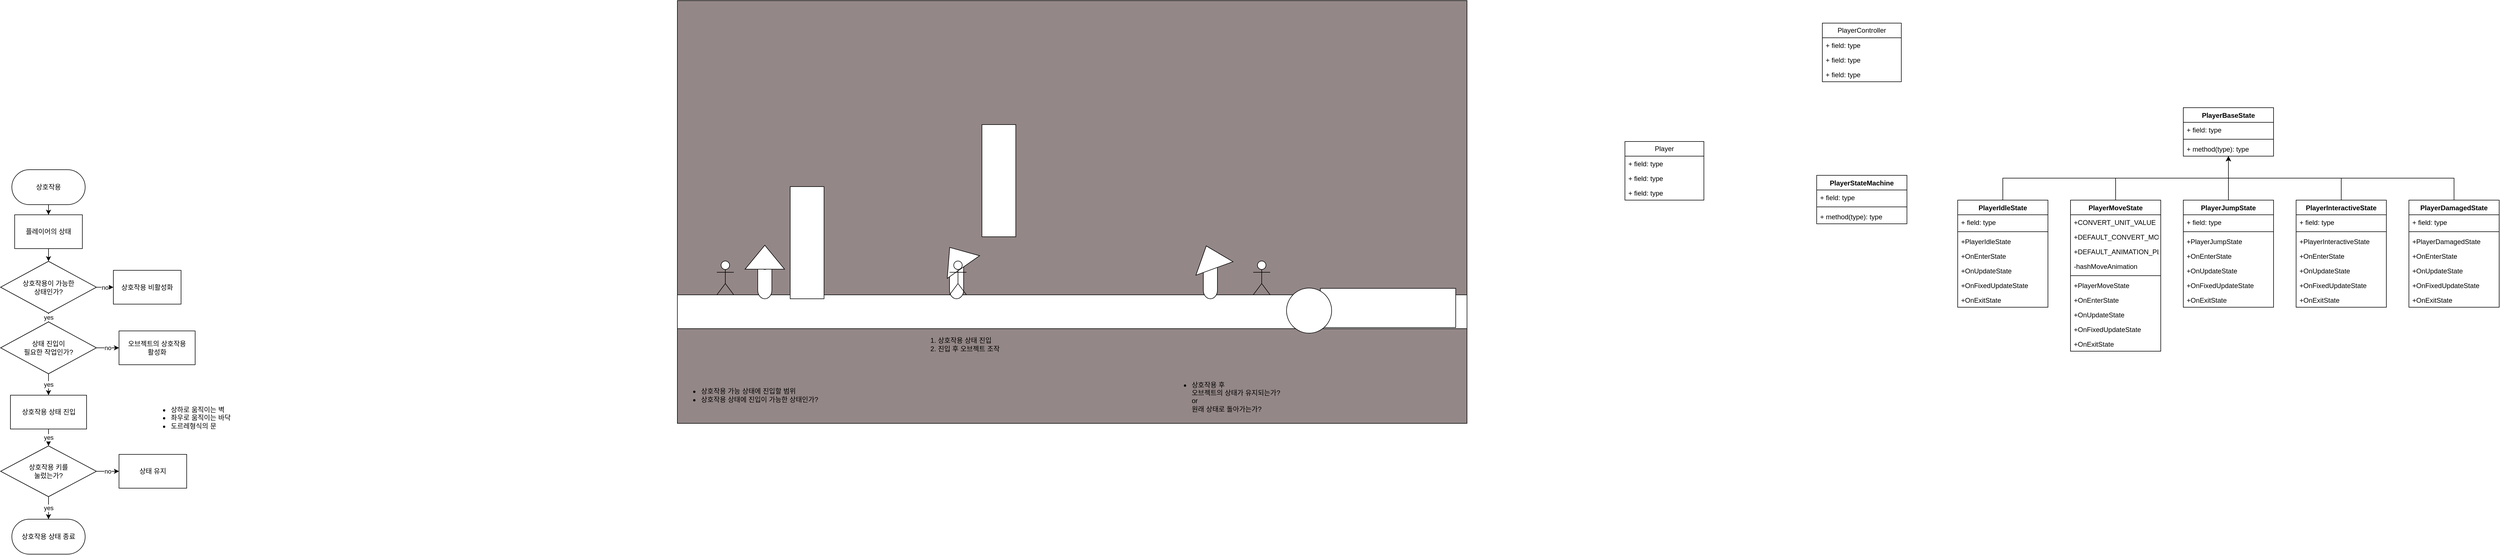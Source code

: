 <mxfile version="24.7.14">
  <diagram id="C5RBs43oDa-KdzZeNtuy" name="Page-1">
    <mxGraphModel dx="5763" dy="757" grid="1" gridSize="10" guides="1" tooltips="1" connect="1" arrows="1" fold="1" page="1" pageScale="1" pageWidth="827" pageHeight="1169" math="0" shadow="0">
      <root>
        <mxCell id="WIyWlLk6GJQsqaUBKTNV-0" />
        <mxCell id="WIyWlLk6GJQsqaUBKTNV-1" parent="WIyWlLk6GJQsqaUBKTNV-0" />
        <mxCell id="gmQWbF-xbGZ5uaHnf1Lp-3" value="" style="rounded=0;whiteSpace=wrap;html=1;fillColor=#948787;" parent="WIyWlLk6GJQsqaUBKTNV-1" vertex="1">
          <mxGeometry x="-2360" y="30" width="1400" height="750" as="geometry" />
        </mxCell>
        <mxCell id="gmQWbF-xbGZ5uaHnf1Lp-4" value="" style="rounded=0;whiteSpace=wrap;html=1;" parent="WIyWlLk6GJQsqaUBKTNV-1" vertex="1">
          <mxGeometry x="-2360" y="552" width="1400" height="60" as="geometry" />
        </mxCell>
        <mxCell id="gmQWbF-xbGZ5uaHnf1Lp-10" value="" style="group" parent="WIyWlLk6GJQsqaUBKTNV-1" vertex="1" connectable="0">
          <mxGeometry x="-2290" y="360" width="190" height="199" as="geometry" />
        </mxCell>
        <mxCell id="gmQWbF-xbGZ5uaHnf1Lp-2" value="" style="rounded=0;whiteSpace=wrap;html=1;" parent="gmQWbF-xbGZ5uaHnf1Lp-10" vertex="1">
          <mxGeometry x="130" width="60" height="199" as="geometry" />
        </mxCell>
        <mxCell id="gmQWbF-xbGZ5uaHnf1Lp-5" value="" style="shape=umlActor;verticalLabelPosition=bottom;verticalAlign=top;html=1;outlineConnect=0;" parent="gmQWbF-xbGZ5uaHnf1Lp-10" vertex="1">
          <mxGeometry y="132" width="30" height="60" as="geometry" />
        </mxCell>
        <mxCell id="gmQWbF-xbGZ5uaHnf1Lp-9" value="" style="group" parent="gmQWbF-xbGZ5uaHnf1Lp-10" vertex="1" connectable="0">
          <mxGeometry x="50" y="104" width="70" height="95" as="geometry" />
        </mxCell>
        <mxCell id="gmQWbF-xbGZ5uaHnf1Lp-8" value="" style="shape=cylinder3;whiteSpace=wrap;html=1;boundedLbl=1;backgroundOutline=1;size=15;" parent="gmQWbF-xbGZ5uaHnf1Lp-9" vertex="1">
          <mxGeometry x="22.5" y="13" width="25" height="82" as="geometry" />
        </mxCell>
        <mxCell id="gmQWbF-xbGZ5uaHnf1Lp-6" value="" style="triangle;whiteSpace=wrap;html=1;rotation=-90;" parent="gmQWbF-xbGZ5uaHnf1Lp-9" vertex="1">
          <mxGeometry x="13.75" y="-13.75" width="42.5" height="70" as="geometry" />
        </mxCell>
        <mxCell id="gmQWbF-xbGZ5uaHnf1Lp-11" value="" style="group" parent="WIyWlLk6GJQsqaUBKTNV-1" vertex="1" connectable="0">
          <mxGeometry x="-1950" y="360" width="190" height="199" as="geometry" />
        </mxCell>
        <mxCell id="gmQWbF-xbGZ5uaHnf1Lp-14" value="" style="group" parent="gmQWbF-xbGZ5uaHnf1Lp-11" vertex="1" connectable="0">
          <mxGeometry x="50" y="104" width="70" height="95" as="geometry" />
        </mxCell>
        <mxCell id="gmQWbF-xbGZ5uaHnf1Lp-15" value="" style="shape=cylinder3;whiteSpace=wrap;html=1;boundedLbl=1;backgroundOutline=1;size=15;" parent="gmQWbF-xbGZ5uaHnf1Lp-14" vertex="1">
          <mxGeometry x="22.5" y="13" width="25" height="82" as="geometry" />
        </mxCell>
        <mxCell id="gmQWbF-xbGZ5uaHnf1Lp-16" value="" style="triangle;whiteSpace=wrap;html=1;rotation=-125;" parent="gmQWbF-xbGZ5uaHnf1Lp-14" vertex="1">
          <mxGeometry x="13.75" y="-13.75" width="42.5" height="70" as="geometry" />
        </mxCell>
        <mxCell id="gmQWbF-xbGZ5uaHnf1Lp-13" value="" style="shape=umlActor;verticalLabelPosition=bottom;verticalAlign=top;html=1;outlineConnect=0;" parent="gmQWbF-xbGZ5uaHnf1Lp-14" vertex="1">
          <mxGeometry x="22.5" y="28" width="30" height="60" as="geometry" />
        </mxCell>
        <mxCell id="gmQWbF-xbGZ5uaHnf1Lp-12" value="" style="rounded=0;whiteSpace=wrap;html=1;" parent="WIyWlLk6GJQsqaUBKTNV-1" vertex="1">
          <mxGeometry x="-1820" y="250" width="60" height="199" as="geometry" />
        </mxCell>
        <mxCell id="gmQWbF-xbGZ5uaHnf1Lp-17" value="" style="group" parent="WIyWlLk6GJQsqaUBKTNV-1" vertex="1" connectable="0">
          <mxGeometry x="-1500" y="360" width="200" height="199" as="geometry" />
        </mxCell>
        <mxCell id="gmQWbF-xbGZ5uaHnf1Lp-19" value="" style="shape=umlActor;verticalLabelPosition=bottom;verticalAlign=top;html=1;outlineConnect=0;" parent="gmQWbF-xbGZ5uaHnf1Lp-17" vertex="1">
          <mxGeometry x="161" y="132" width="30" height="60" as="geometry" />
        </mxCell>
        <mxCell id="gmQWbF-xbGZ5uaHnf1Lp-20" value="" style="group" parent="gmQWbF-xbGZ5uaHnf1Lp-17" vertex="1" connectable="0">
          <mxGeometry x="50" y="104" width="70" height="95" as="geometry" />
        </mxCell>
        <mxCell id="gmQWbF-xbGZ5uaHnf1Lp-21" value="" style="shape=cylinder3;whiteSpace=wrap;html=1;boundedLbl=1;backgroundOutline=1;size=15;" parent="gmQWbF-xbGZ5uaHnf1Lp-20" vertex="1">
          <mxGeometry x="22.5" y="13" width="25" height="82" as="geometry" />
        </mxCell>
        <mxCell id="gmQWbF-xbGZ5uaHnf1Lp-22" value="" style="triangle;whiteSpace=wrap;html=1;rotation=-110;" parent="gmQWbF-xbGZ5uaHnf1Lp-20" vertex="1">
          <mxGeometry x="13.75" y="-13.75" width="42.5" height="70" as="geometry" />
        </mxCell>
        <mxCell id="gmQWbF-xbGZ5uaHnf1Lp-18" value="" style="rounded=0;whiteSpace=wrap;html=1;" parent="WIyWlLk6GJQsqaUBKTNV-1" vertex="1">
          <mxGeometry x="-1220" y="540.5" width="240" height="69.5" as="geometry" />
        </mxCell>
        <mxCell id="gmQWbF-xbGZ5uaHnf1Lp-32" value="&lt;ol&gt;&lt;li&gt;상호작용 상태 진입&lt;/li&gt;&lt;li&gt;진입 후 오브젝트 조작&lt;/li&gt;&lt;/ol&gt;" style="text;strokeColor=none;fillColor=none;html=1;whiteSpace=wrap;verticalAlign=middle;overflow=hidden;" parent="WIyWlLk6GJQsqaUBKTNV-1" vertex="1">
          <mxGeometry x="-1940" y="600" width="170" height="80" as="geometry" />
        </mxCell>
        <mxCell id="gmQWbF-xbGZ5uaHnf1Lp-33" value="&lt;ul&gt;&lt;li&gt;상호작용 가능 상태에 진입할 범위&lt;/li&gt;&lt;li&gt;상호작용 상태에 진입이 가능한 상태인가?&lt;/li&gt;&lt;/ul&gt;" style="text;strokeColor=none;fillColor=none;html=1;whiteSpace=wrap;verticalAlign=middle;overflow=hidden;" parent="WIyWlLk6GJQsqaUBKTNV-1" vertex="1">
          <mxGeometry x="-2360" y="690" width="300" height="80" as="geometry" />
        </mxCell>
        <mxCell id="gmQWbF-xbGZ5uaHnf1Lp-34" value="&lt;ul&gt;&lt;li&gt;상호작용 후&lt;br&gt;오브젝트의 상태가 유지되는가?&lt;br&gt;or&lt;br&gt;원래 상태로 돌아가는가?&lt;/li&gt;&lt;/ul&gt;" style="text;strokeColor=none;fillColor=none;html=1;whiteSpace=wrap;verticalAlign=middle;overflow=hidden;" parent="WIyWlLk6GJQsqaUBKTNV-1" vertex="1">
          <mxGeometry x="-1490" y="690" width="300" height="80" as="geometry" />
        </mxCell>
        <mxCell id="gmQWbF-xbGZ5uaHnf1Lp-62" style="edgeStyle=orthogonalEdgeStyle;rounded=0;orthogonalLoop=1;jettySize=auto;html=1;" parent="WIyWlLk6GJQsqaUBKTNV-1" source="gmQWbF-xbGZ5uaHnf1Lp-37" target="gmQWbF-xbGZ5uaHnf1Lp-39" edge="1">
          <mxGeometry relative="1" as="geometry" />
        </mxCell>
        <mxCell id="gmQWbF-xbGZ5uaHnf1Lp-37" value="상호작용" style="rounded=1;whiteSpace=wrap;html=1;arcSize=50;" parent="WIyWlLk6GJQsqaUBKTNV-1" vertex="1">
          <mxGeometry x="-3540" y="330" width="130" height="62" as="geometry" />
        </mxCell>
        <mxCell id="gmQWbF-xbGZ5uaHnf1Lp-59" value="yes" style="edgeStyle=orthogonalEdgeStyle;rounded=0;orthogonalLoop=1;jettySize=auto;html=1;entryX=0.5;entryY=0;entryDx=0;entryDy=0;" parent="WIyWlLk6GJQsqaUBKTNV-1" source="gmQWbF-xbGZ5uaHnf1Lp-38" target="gmQWbF-xbGZ5uaHnf1Lp-42" edge="1">
          <mxGeometry relative="1" as="geometry" />
        </mxCell>
        <mxCell id="gmQWbF-xbGZ5uaHnf1Lp-60" value="no" style="edgeStyle=orthogonalEdgeStyle;rounded=0;orthogonalLoop=1;jettySize=auto;html=1;" parent="WIyWlLk6GJQsqaUBKTNV-1" source="gmQWbF-xbGZ5uaHnf1Lp-38" target="gmQWbF-xbGZ5uaHnf1Lp-40" edge="1">
          <mxGeometry relative="1" as="geometry" />
        </mxCell>
        <mxCell id="gmQWbF-xbGZ5uaHnf1Lp-38" value="상호작용이 가능한&lt;br&gt;상태인가?" style="rhombus;whiteSpace=wrap;html=1;" parent="WIyWlLk6GJQsqaUBKTNV-1" vertex="1">
          <mxGeometry x="-3560" y="492.5" width="170" height="92" as="geometry" />
        </mxCell>
        <mxCell id="gmQWbF-xbGZ5uaHnf1Lp-61" style="edgeStyle=orthogonalEdgeStyle;rounded=0;orthogonalLoop=1;jettySize=auto;html=1;entryX=0.5;entryY=0;entryDx=0;entryDy=0;" parent="WIyWlLk6GJQsqaUBKTNV-1" source="gmQWbF-xbGZ5uaHnf1Lp-39" target="gmQWbF-xbGZ5uaHnf1Lp-38" edge="1">
          <mxGeometry relative="1" as="geometry" />
        </mxCell>
        <mxCell id="gmQWbF-xbGZ5uaHnf1Lp-39" value="플레이어의 상태" style="rounded=0;whiteSpace=wrap;html=1;" parent="WIyWlLk6GJQsqaUBKTNV-1" vertex="1">
          <mxGeometry x="-3535" y="410" width="120" height="60" as="geometry" />
        </mxCell>
        <mxCell id="gmQWbF-xbGZ5uaHnf1Lp-40" value="상호작용 비활성화" style="rounded=0;whiteSpace=wrap;html=1;" parent="WIyWlLk6GJQsqaUBKTNV-1" vertex="1">
          <mxGeometry x="-3360" y="508.5" width="120" height="60" as="geometry" />
        </mxCell>
        <mxCell id="gmQWbF-xbGZ5uaHnf1Lp-56" value="yes" style="edgeStyle=orthogonalEdgeStyle;rounded=0;orthogonalLoop=1;jettySize=auto;html=1;entryX=0.5;entryY=0;entryDx=0;entryDy=0;" parent="WIyWlLk6GJQsqaUBKTNV-1" source="gmQWbF-xbGZ5uaHnf1Lp-41" target="gmQWbF-xbGZ5uaHnf1Lp-45" edge="1">
          <mxGeometry relative="1" as="geometry" />
        </mxCell>
        <mxCell id="gmQWbF-xbGZ5uaHnf1Lp-41" value="상호작용 상태 진입" style="rounded=0;whiteSpace=wrap;html=1;" parent="WIyWlLk6GJQsqaUBKTNV-1" vertex="1">
          <mxGeometry x="-3542.5" y="730" width="135" height="60" as="geometry" />
        </mxCell>
        <mxCell id="gmQWbF-xbGZ5uaHnf1Lp-57" value="yes" style="edgeStyle=orthogonalEdgeStyle;rounded=0;orthogonalLoop=1;jettySize=auto;html=1;" parent="WIyWlLk6GJQsqaUBKTNV-1" source="gmQWbF-xbGZ5uaHnf1Lp-42" target="gmQWbF-xbGZ5uaHnf1Lp-41" edge="1">
          <mxGeometry relative="1" as="geometry" />
        </mxCell>
        <mxCell id="gmQWbF-xbGZ5uaHnf1Lp-58" value="no" style="edgeStyle=orthogonalEdgeStyle;rounded=0;orthogonalLoop=1;jettySize=auto;html=1;" parent="WIyWlLk6GJQsqaUBKTNV-1" source="gmQWbF-xbGZ5uaHnf1Lp-42" target="gmQWbF-xbGZ5uaHnf1Lp-43" edge="1">
          <mxGeometry relative="1" as="geometry" />
        </mxCell>
        <mxCell id="gmQWbF-xbGZ5uaHnf1Lp-42" value="상태 진입이&lt;br&gt;필요한 작업인가?" style="rhombus;whiteSpace=wrap;html=1;" parent="WIyWlLk6GJQsqaUBKTNV-1" vertex="1">
          <mxGeometry x="-3560" y="600" width="170" height="92" as="geometry" />
        </mxCell>
        <mxCell id="gmQWbF-xbGZ5uaHnf1Lp-43" value="오브젝트의 상호작용&lt;br&gt;활성화" style="rounded=0;whiteSpace=wrap;html=1;" parent="WIyWlLk6GJQsqaUBKTNV-1" vertex="1">
          <mxGeometry x="-3350" y="616" width="135" height="60" as="geometry" />
        </mxCell>
        <mxCell id="gmQWbF-xbGZ5uaHnf1Lp-54" value="yes" style="edgeStyle=orthogonalEdgeStyle;rounded=0;orthogonalLoop=1;jettySize=auto;html=1;" parent="WIyWlLk6GJQsqaUBKTNV-1" source="gmQWbF-xbGZ5uaHnf1Lp-45" target="gmQWbF-xbGZ5uaHnf1Lp-49" edge="1">
          <mxGeometry relative="1" as="geometry" />
        </mxCell>
        <mxCell id="gmQWbF-xbGZ5uaHnf1Lp-55" value="no" style="edgeStyle=orthogonalEdgeStyle;rounded=0;orthogonalLoop=1;jettySize=auto;html=1;entryX=0;entryY=0.5;entryDx=0;entryDy=0;" parent="WIyWlLk6GJQsqaUBKTNV-1" source="gmQWbF-xbGZ5uaHnf1Lp-45" target="gmQWbF-xbGZ5uaHnf1Lp-46" edge="1">
          <mxGeometry relative="1" as="geometry" />
        </mxCell>
        <mxCell id="gmQWbF-xbGZ5uaHnf1Lp-45" value="상호작용 키를&lt;br&gt;눌렀는가?" style="rhombus;whiteSpace=wrap;html=1;" parent="WIyWlLk6GJQsqaUBKTNV-1" vertex="1">
          <mxGeometry x="-3560" y="820" width="170" height="90" as="geometry" />
        </mxCell>
        <mxCell id="gmQWbF-xbGZ5uaHnf1Lp-46" value="상태 유지" style="rounded=0;whiteSpace=wrap;html=1;" parent="WIyWlLk6GJQsqaUBKTNV-1" vertex="1">
          <mxGeometry x="-3350" y="835" width="120" height="60" as="geometry" />
        </mxCell>
        <mxCell id="gmQWbF-xbGZ5uaHnf1Lp-49" value="상호작용 상태 종료" style="rounded=1;whiteSpace=wrap;html=1;arcSize=50;" parent="WIyWlLk6GJQsqaUBKTNV-1" vertex="1">
          <mxGeometry x="-3540" y="950" width="130" height="62" as="geometry" />
        </mxCell>
        <mxCell id="gmQWbF-xbGZ5uaHnf1Lp-50" value="" style="ellipse;whiteSpace=wrap;html=1;aspect=fixed;" parent="WIyWlLk6GJQsqaUBKTNV-1" vertex="1">
          <mxGeometry x="-1280" y="540" width="80" height="80" as="geometry" />
        </mxCell>
        <mxCell id="gmQWbF-xbGZ5uaHnf1Lp-51" value="&lt;ul&gt;&lt;li&gt;상하로 움직이는 벽&lt;/li&gt;&lt;li&gt;좌우로 움직이는 바닥&lt;/li&gt;&lt;li&gt;도르레형식의 문&lt;/li&gt;&lt;/ul&gt;" style="text;strokeColor=none;fillColor=none;html=1;whiteSpace=wrap;verticalAlign=middle;overflow=hidden;" parent="WIyWlLk6GJQsqaUBKTNV-1" vertex="1">
          <mxGeometry x="-3300" y="730" width="300" height="80" as="geometry" />
        </mxCell>
        <mxCell id="FF1QrlmVF40zC5lhkL89-0" value="Player" style="swimlane;fontStyle=0;childLayout=stackLayout;horizontal=1;startSize=26;fillColor=none;horizontalStack=0;resizeParent=1;resizeParentMax=0;resizeLast=0;collapsible=1;marginBottom=0;whiteSpace=wrap;html=1;" vertex="1" parent="WIyWlLk6GJQsqaUBKTNV-1">
          <mxGeometry x="-680" y="280" width="140" height="104" as="geometry" />
        </mxCell>
        <mxCell id="FF1QrlmVF40zC5lhkL89-1" value="+ field: type" style="text;strokeColor=none;fillColor=none;align=left;verticalAlign=top;spacingLeft=4;spacingRight=4;overflow=hidden;rotatable=0;points=[[0,0.5],[1,0.5]];portConstraint=eastwest;whiteSpace=wrap;html=1;" vertex="1" parent="FF1QrlmVF40zC5lhkL89-0">
          <mxGeometry y="26" width="140" height="26" as="geometry" />
        </mxCell>
        <mxCell id="FF1QrlmVF40zC5lhkL89-2" value="+ field: type" style="text;strokeColor=none;fillColor=none;align=left;verticalAlign=top;spacingLeft=4;spacingRight=4;overflow=hidden;rotatable=0;points=[[0,0.5],[1,0.5]];portConstraint=eastwest;whiteSpace=wrap;html=1;" vertex="1" parent="FF1QrlmVF40zC5lhkL89-0">
          <mxGeometry y="52" width="140" height="26" as="geometry" />
        </mxCell>
        <mxCell id="FF1QrlmVF40zC5lhkL89-3" value="+ field: type" style="text;strokeColor=none;fillColor=none;align=left;verticalAlign=top;spacingLeft=4;spacingRight=4;overflow=hidden;rotatable=0;points=[[0,0.5],[1,0.5]];portConstraint=eastwest;whiteSpace=wrap;html=1;" vertex="1" parent="FF1QrlmVF40zC5lhkL89-0">
          <mxGeometry y="78" width="140" height="26" as="geometry" />
        </mxCell>
        <mxCell id="FF1QrlmVF40zC5lhkL89-4" value="PlayerController" style="swimlane;fontStyle=0;childLayout=stackLayout;horizontal=1;startSize=26;fillColor=none;horizontalStack=0;resizeParent=1;resizeParentMax=0;resizeLast=0;collapsible=1;marginBottom=0;whiteSpace=wrap;html=1;" vertex="1" parent="WIyWlLk6GJQsqaUBKTNV-1">
          <mxGeometry x="-330" y="70" width="140" height="104" as="geometry" />
        </mxCell>
        <mxCell id="FF1QrlmVF40zC5lhkL89-5" value="+ field: type" style="text;strokeColor=none;fillColor=none;align=left;verticalAlign=top;spacingLeft=4;spacingRight=4;overflow=hidden;rotatable=0;points=[[0,0.5],[1,0.5]];portConstraint=eastwest;whiteSpace=wrap;html=1;" vertex="1" parent="FF1QrlmVF40zC5lhkL89-4">
          <mxGeometry y="26" width="140" height="26" as="geometry" />
        </mxCell>
        <mxCell id="FF1QrlmVF40zC5lhkL89-6" value="+ field: type" style="text;strokeColor=none;fillColor=none;align=left;verticalAlign=top;spacingLeft=4;spacingRight=4;overflow=hidden;rotatable=0;points=[[0,0.5],[1,0.5]];portConstraint=eastwest;whiteSpace=wrap;html=1;" vertex="1" parent="FF1QrlmVF40zC5lhkL89-4">
          <mxGeometry y="52" width="140" height="26" as="geometry" />
        </mxCell>
        <mxCell id="FF1QrlmVF40zC5lhkL89-7" value="+ field: type" style="text;strokeColor=none;fillColor=none;align=left;verticalAlign=top;spacingLeft=4;spacingRight=4;overflow=hidden;rotatable=0;points=[[0,0.5],[1,0.5]];portConstraint=eastwest;whiteSpace=wrap;html=1;" vertex="1" parent="FF1QrlmVF40zC5lhkL89-4">
          <mxGeometry y="78" width="140" height="26" as="geometry" />
        </mxCell>
        <mxCell id="FF1QrlmVF40zC5lhkL89-12" value="PlayerStateMachine" style="swimlane;fontStyle=1;align=center;verticalAlign=top;childLayout=stackLayout;horizontal=1;startSize=26;horizontalStack=0;resizeParent=1;resizeParentMax=0;resizeLast=0;collapsible=1;marginBottom=0;whiteSpace=wrap;html=1;" vertex="1" parent="WIyWlLk6GJQsqaUBKTNV-1">
          <mxGeometry x="-340" y="340" width="160" height="86" as="geometry" />
        </mxCell>
        <mxCell id="FF1QrlmVF40zC5lhkL89-13" value="+ field: type" style="text;strokeColor=none;fillColor=none;align=left;verticalAlign=top;spacingLeft=4;spacingRight=4;overflow=hidden;rotatable=0;points=[[0,0.5],[1,0.5]];portConstraint=eastwest;whiteSpace=wrap;html=1;" vertex="1" parent="FF1QrlmVF40zC5lhkL89-12">
          <mxGeometry y="26" width="160" height="26" as="geometry" />
        </mxCell>
        <mxCell id="FF1QrlmVF40zC5lhkL89-14" value="" style="line;strokeWidth=1;fillColor=none;align=left;verticalAlign=middle;spacingTop=-1;spacingLeft=3;spacingRight=3;rotatable=0;labelPosition=right;points=[];portConstraint=eastwest;strokeColor=inherit;" vertex="1" parent="FF1QrlmVF40zC5lhkL89-12">
          <mxGeometry y="52" width="160" height="8" as="geometry" />
        </mxCell>
        <mxCell id="FF1QrlmVF40zC5lhkL89-15" value="+ method(type): type" style="text;strokeColor=none;fillColor=none;align=left;verticalAlign=top;spacingLeft=4;spacingRight=4;overflow=hidden;rotatable=0;points=[[0,0.5],[1,0.5]];portConstraint=eastwest;whiteSpace=wrap;html=1;" vertex="1" parent="FF1QrlmVF40zC5lhkL89-12">
          <mxGeometry y="60" width="160" height="26" as="geometry" />
        </mxCell>
        <mxCell id="FF1QrlmVF40zC5lhkL89-16" value="PlayerBaseState" style="swimlane;fontStyle=1;align=center;verticalAlign=top;childLayout=stackLayout;horizontal=1;startSize=26;horizontalStack=0;resizeParent=1;resizeParentMax=0;resizeLast=0;collapsible=1;marginBottom=0;whiteSpace=wrap;html=1;" vertex="1" parent="WIyWlLk6GJQsqaUBKTNV-1">
          <mxGeometry x="310" y="220" width="160" height="86" as="geometry" />
        </mxCell>
        <mxCell id="FF1QrlmVF40zC5lhkL89-17" value="+ field: type" style="text;strokeColor=none;fillColor=none;align=left;verticalAlign=top;spacingLeft=4;spacingRight=4;overflow=hidden;rotatable=0;points=[[0,0.5],[1,0.5]];portConstraint=eastwest;whiteSpace=wrap;html=1;" vertex="1" parent="FF1QrlmVF40zC5lhkL89-16">
          <mxGeometry y="26" width="160" height="26" as="geometry" />
        </mxCell>
        <mxCell id="FF1QrlmVF40zC5lhkL89-18" value="" style="line;strokeWidth=1;fillColor=none;align=left;verticalAlign=middle;spacingTop=-1;spacingLeft=3;spacingRight=3;rotatable=0;labelPosition=right;points=[];portConstraint=eastwest;strokeColor=inherit;" vertex="1" parent="FF1QrlmVF40zC5lhkL89-16">
          <mxGeometry y="52" width="160" height="8" as="geometry" />
        </mxCell>
        <mxCell id="FF1QrlmVF40zC5lhkL89-19" value="+ method(type): type" style="text;strokeColor=none;fillColor=none;align=left;verticalAlign=top;spacingLeft=4;spacingRight=4;overflow=hidden;rotatable=0;points=[[0,0.5],[1,0.5]];portConstraint=eastwest;whiteSpace=wrap;html=1;" vertex="1" parent="FF1QrlmVF40zC5lhkL89-16">
          <mxGeometry y="60" width="160" height="26" as="geometry" />
        </mxCell>
        <mxCell id="FF1QrlmVF40zC5lhkL89-40" value="" style="group" vertex="1" connectable="0" parent="WIyWlLk6GJQsqaUBKTNV-1">
          <mxGeometry x="-90" y="384" width="960" height="176" as="geometry" />
        </mxCell>
        <mxCell id="FF1QrlmVF40zC5lhkL89-20" value="PlayerIdleState" style="swimlane;fontStyle=1;align=center;verticalAlign=top;childLayout=stackLayout;horizontal=1;startSize=26;horizontalStack=0;resizeParent=1;resizeParentMax=0;resizeLast=0;collapsible=1;marginBottom=0;whiteSpace=wrap;html=1;" vertex="1" parent="FF1QrlmVF40zC5lhkL89-40">
          <mxGeometry width="160" height="190" as="geometry" />
        </mxCell>
        <mxCell id="FF1QrlmVF40zC5lhkL89-21" value="+ field: type" style="text;strokeColor=none;fillColor=none;align=left;verticalAlign=top;spacingLeft=4;spacingRight=4;overflow=hidden;rotatable=0;points=[[0,0.5],[1,0.5]];portConstraint=eastwest;whiteSpace=wrap;html=1;" vertex="1" parent="FF1QrlmVF40zC5lhkL89-20">
          <mxGeometry y="26" width="160" height="26" as="geometry" />
        </mxCell>
        <mxCell id="FF1QrlmVF40zC5lhkL89-22" value="" style="line;strokeWidth=1;fillColor=none;align=left;verticalAlign=middle;spacingTop=-1;spacingLeft=3;spacingRight=3;rotatable=0;labelPosition=right;points=[];portConstraint=eastwest;strokeColor=inherit;" vertex="1" parent="FF1QrlmVF40zC5lhkL89-20">
          <mxGeometry y="52" width="160" height="8" as="geometry" />
        </mxCell>
        <mxCell id="FF1QrlmVF40zC5lhkL89-58" value="+PlayerIdleState" style="text;strokeColor=none;fillColor=none;align=left;verticalAlign=top;spacingLeft=4;spacingRight=4;overflow=hidden;rotatable=0;points=[[0,0.5],[1,0.5]];portConstraint=eastwest;whiteSpace=wrap;html=1;" vertex="1" parent="FF1QrlmVF40zC5lhkL89-20">
          <mxGeometry y="60" width="160" height="26" as="geometry" />
        </mxCell>
        <mxCell id="FF1QrlmVF40zC5lhkL89-59" value="+OnEnterState" style="text;strokeColor=none;fillColor=none;align=left;verticalAlign=top;spacingLeft=4;spacingRight=4;overflow=hidden;rotatable=0;points=[[0,0.5],[1,0.5]];portConstraint=eastwest;whiteSpace=wrap;html=1;" vertex="1" parent="FF1QrlmVF40zC5lhkL89-20">
          <mxGeometry y="86" width="160" height="26" as="geometry" />
        </mxCell>
        <mxCell id="FF1QrlmVF40zC5lhkL89-60" value="+OnUpdateState" style="text;strokeColor=none;fillColor=none;align=left;verticalAlign=top;spacingLeft=4;spacingRight=4;overflow=hidden;rotatable=0;points=[[0,0.5],[1,0.5]];portConstraint=eastwest;whiteSpace=wrap;html=1;" vertex="1" parent="FF1QrlmVF40zC5lhkL89-20">
          <mxGeometry y="112" width="160" height="26" as="geometry" />
        </mxCell>
        <mxCell id="FF1QrlmVF40zC5lhkL89-61" value="+OnFixedUpdateState" style="text;strokeColor=none;fillColor=none;align=left;verticalAlign=top;spacingLeft=4;spacingRight=4;overflow=hidden;rotatable=0;points=[[0,0.5],[1,0.5]];portConstraint=eastwest;whiteSpace=wrap;html=1;" vertex="1" parent="FF1QrlmVF40zC5lhkL89-20">
          <mxGeometry y="138" width="160" height="26" as="geometry" />
        </mxCell>
        <mxCell id="FF1QrlmVF40zC5lhkL89-62" value="+OnExitState" style="text;strokeColor=none;fillColor=none;align=left;verticalAlign=top;spacingLeft=4;spacingRight=4;overflow=hidden;rotatable=0;points=[[0,0.5],[1,0.5]];portConstraint=eastwest;whiteSpace=wrap;html=1;" vertex="1" parent="FF1QrlmVF40zC5lhkL89-20">
          <mxGeometry y="164" width="160" height="26" as="geometry" />
        </mxCell>
        <mxCell id="FF1QrlmVF40zC5lhkL89-24" value="PlayerMoveState" style="swimlane;fontStyle=1;align=center;verticalAlign=top;childLayout=stackLayout;horizontal=1;startSize=26;horizontalStack=0;resizeParent=1;resizeParentMax=0;resizeLast=0;collapsible=1;marginBottom=0;whiteSpace=wrap;html=1;" vertex="1" parent="FF1QrlmVF40zC5lhkL89-40">
          <mxGeometry x="200" width="160" height="268" as="geometry" />
        </mxCell>
        <mxCell id="FF1QrlmVF40zC5lhkL89-25" value="+CONVERT_UNIT_VALUE" style="text;strokeColor=none;fillColor=none;align=left;verticalAlign=top;spacingLeft=4;spacingRight=4;overflow=hidden;rotatable=0;points=[[0,0.5],[1,0.5]];portConstraint=eastwest;whiteSpace=wrap;html=1;" vertex="1" parent="FF1QrlmVF40zC5lhkL89-24">
          <mxGeometry y="26" width="160" height="26" as="geometry" />
        </mxCell>
        <mxCell id="FF1QrlmVF40zC5lhkL89-46" value="+DEFAULT_CONVERT_MOVESPEED" style="text;strokeColor=none;fillColor=none;align=left;verticalAlign=top;spacingLeft=4;spacingRight=4;overflow=hidden;rotatable=0;points=[[0,0.5],[1,0.5]];portConstraint=eastwest;whiteSpace=wrap;html=1;" vertex="1" parent="FF1QrlmVF40zC5lhkL89-24">
          <mxGeometry y="52" width="160" height="26" as="geometry" />
        </mxCell>
        <mxCell id="FF1QrlmVF40zC5lhkL89-47" value="+DEFAULT_ANIMATION_PLAYSPEED" style="text;strokeColor=none;fillColor=none;align=left;verticalAlign=top;spacingLeft=4;spacingRight=4;overflow=hidden;rotatable=0;points=[[0,0.5],[1,0.5]];portConstraint=eastwest;whiteSpace=wrap;html=1;" vertex="1" parent="FF1QrlmVF40zC5lhkL89-24">
          <mxGeometry y="78" width="160" height="26" as="geometry" />
        </mxCell>
        <mxCell id="FF1QrlmVF40zC5lhkL89-48" value="-hashMoveAnimation" style="text;strokeColor=none;fillColor=none;align=left;verticalAlign=top;spacingLeft=4;spacingRight=4;overflow=hidden;rotatable=0;points=[[0,0.5],[1,0.5]];portConstraint=eastwest;whiteSpace=wrap;html=1;" vertex="1" parent="FF1QrlmVF40zC5lhkL89-24">
          <mxGeometry y="104" width="160" height="26" as="geometry" />
        </mxCell>
        <mxCell id="FF1QrlmVF40zC5lhkL89-26" value="" style="line;strokeWidth=1;fillColor=none;align=left;verticalAlign=middle;spacingTop=-1;spacingLeft=3;spacingRight=3;rotatable=0;labelPosition=right;points=[];portConstraint=eastwest;strokeColor=inherit;" vertex="1" parent="FF1QrlmVF40zC5lhkL89-24">
          <mxGeometry y="130" width="160" height="8" as="geometry" />
        </mxCell>
        <mxCell id="FF1QrlmVF40zC5lhkL89-27" value="+PlayerMoveState" style="text;strokeColor=none;fillColor=none;align=left;verticalAlign=top;spacingLeft=4;spacingRight=4;overflow=hidden;rotatable=0;points=[[0,0.5],[1,0.5]];portConstraint=eastwest;whiteSpace=wrap;html=1;" vertex="1" parent="FF1QrlmVF40zC5lhkL89-24">
          <mxGeometry y="138" width="160" height="26" as="geometry" />
        </mxCell>
        <mxCell id="FF1QrlmVF40zC5lhkL89-49" value="+OnEnterState" style="text;strokeColor=none;fillColor=none;align=left;verticalAlign=top;spacingLeft=4;spacingRight=4;overflow=hidden;rotatable=0;points=[[0,0.5],[1,0.5]];portConstraint=eastwest;whiteSpace=wrap;html=1;" vertex="1" parent="FF1QrlmVF40zC5lhkL89-24">
          <mxGeometry y="164" width="160" height="26" as="geometry" />
        </mxCell>
        <mxCell id="FF1QrlmVF40zC5lhkL89-50" value="+OnUpdateState" style="text;strokeColor=none;fillColor=none;align=left;verticalAlign=top;spacingLeft=4;spacingRight=4;overflow=hidden;rotatable=0;points=[[0,0.5],[1,0.5]];portConstraint=eastwest;whiteSpace=wrap;html=1;" vertex="1" parent="FF1QrlmVF40zC5lhkL89-24">
          <mxGeometry y="190" width="160" height="26" as="geometry" />
        </mxCell>
        <mxCell id="FF1QrlmVF40zC5lhkL89-52" value="+OnFixedUpdateState" style="text;strokeColor=none;fillColor=none;align=left;verticalAlign=top;spacingLeft=4;spacingRight=4;overflow=hidden;rotatable=0;points=[[0,0.5],[1,0.5]];portConstraint=eastwest;whiteSpace=wrap;html=1;" vertex="1" parent="FF1QrlmVF40zC5lhkL89-24">
          <mxGeometry y="216" width="160" height="26" as="geometry" />
        </mxCell>
        <mxCell id="FF1QrlmVF40zC5lhkL89-51" value="+OnExitState" style="text;strokeColor=none;fillColor=none;align=left;verticalAlign=top;spacingLeft=4;spacingRight=4;overflow=hidden;rotatable=0;points=[[0,0.5],[1,0.5]];portConstraint=eastwest;whiteSpace=wrap;html=1;" vertex="1" parent="FF1QrlmVF40zC5lhkL89-24">
          <mxGeometry y="242" width="160" height="26" as="geometry" />
        </mxCell>
        <mxCell id="FF1QrlmVF40zC5lhkL89-28" value="PlayerInteractiveState" style="swimlane;fontStyle=1;align=center;verticalAlign=top;childLayout=stackLayout;horizontal=1;startSize=26;horizontalStack=0;resizeParent=1;resizeParentMax=0;resizeLast=0;collapsible=1;marginBottom=0;whiteSpace=wrap;html=1;" vertex="1" parent="FF1QrlmVF40zC5lhkL89-40">
          <mxGeometry x="600" width="160" height="190" as="geometry" />
        </mxCell>
        <mxCell id="FF1QrlmVF40zC5lhkL89-29" value="+ field: type" style="text;strokeColor=none;fillColor=none;align=left;verticalAlign=top;spacingLeft=4;spacingRight=4;overflow=hidden;rotatable=0;points=[[0,0.5],[1,0.5]];portConstraint=eastwest;whiteSpace=wrap;html=1;" vertex="1" parent="FF1QrlmVF40zC5lhkL89-28">
          <mxGeometry y="26" width="160" height="26" as="geometry" />
        </mxCell>
        <mxCell id="FF1QrlmVF40zC5lhkL89-30" value="" style="line;strokeWidth=1;fillColor=none;align=left;verticalAlign=middle;spacingTop=-1;spacingLeft=3;spacingRight=3;rotatable=0;labelPosition=right;points=[];portConstraint=eastwest;strokeColor=inherit;" vertex="1" parent="FF1QrlmVF40zC5lhkL89-28">
          <mxGeometry y="52" width="160" height="8" as="geometry" />
        </mxCell>
        <mxCell id="FF1QrlmVF40zC5lhkL89-68" value="+PlayerInteractiveState" style="text;strokeColor=none;fillColor=none;align=left;verticalAlign=top;spacingLeft=4;spacingRight=4;overflow=hidden;rotatable=0;points=[[0,0.5],[1,0.5]];portConstraint=eastwest;whiteSpace=wrap;html=1;" vertex="1" parent="FF1QrlmVF40zC5lhkL89-28">
          <mxGeometry y="60" width="160" height="26" as="geometry" />
        </mxCell>
        <mxCell id="FF1QrlmVF40zC5lhkL89-69" value="+OnEnterState" style="text;strokeColor=none;fillColor=none;align=left;verticalAlign=top;spacingLeft=4;spacingRight=4;overflow=hidden;rotatable=0;points=[[0,0.5],[1,0.5]];portConstraint=eastwest;whiteSpace=wrap;html=1;" vertex="1" parent="FF1QrlmVF40zC5lhkL89-28">
          <mxGeometry y="86" width="160" height="26" as="geometry" />
        </mxCell>
        <mxCell id="FF1QrlmVF40zC5lhkL89-70" value="+OnUpdateState" style="text;strokeColor=none;fillColor=none;align=left;verticalAlign=top;spacingLeft=4;spacingRight=4;overflow=hidden;rotatable=0;points=[[0,0.5],[1,0.5]];portConstraint=eastwest;whiteSpace=wrap;html=1;" vertex="1" parent="FF1QrlmVF40zC5lhkL89-28">
          <mxGeometry y="112" width="160" height="26" as="geometry" />
        </mxCell>
        <mxCell id="FF1QrlmVF40zC5lhkL89-71" value="+OnFixedUpdateState" style="text;strokeColor=none;fillColor=none;align=left;verticalAlign=top;spacingLeft=4;spacingRight=4;overflow=hidden;rotatable=0;points=[[0,0.5],[1,0.5]];portConstraint=eastwest;whiteSpace=wrap;html=1;" vertex="1" parent="FF1QrlmVF40zC5lhkL89-28">
          <mxGeometry y="138" width="160" height="26" as="geometry" />
        </mxCell>
        <mxCell id="FF1QrlmVF40zC5lhkL89-72" value="+OnExitState" style="text;strokeColor=none;fillColor=none;align=left;verticalAlign=top;spacingLeft=4;spacingRight=4;overflow=hidden;rotatable=0;points=[[0,0.5],[1,0.5]];portConstraint=eastwest;whiteSpace=wrap;html=1;" vertex="1" parent="FF1QrlmVF40zC5lhkL89-28">
          <mxGeometry y="164" width="160" height="26" as="geometry" />
        </mxCell>
        <mxCell id="FF1QrlmVF40zC5lhkL89-32" value="PlayerJumpState" style="swimlane;fontStyle=1;align=center;verticalAlign=top;childLayout=stackLayout;horizontal=1;startSize=26;horizontalStack=0;resizeParent=1;resizeParentMax=0;resizeLast=0;collapsible=1;marginBottom=0;whiteSpace=wrap;html=1;" vertex="1" parent="FF1QrlmVF40zC5lhkL89-40">
          <mxGeometry x="400" width="160" height="190" as="geometry" />
        </mxCell>
        <mxCell id="FF1QrlmVF40zC5lhkL89-33" value="+ field: type" style="text;strokeColor=none;fillColor=none;align=left;verticalAlign=top;spacingLeft=4;spacingRight=4;overflow=hidden;rotatable=0;points=[[0,0.5],[1,0.5]];portConstraint=eastwest;whiteSpace=wrap;html=1;" vertex="1" parent="FF1QrlmVF40zC5lhkL89-32">
          <mxGeometry y="26" width="160" height="26" as="geometry" />
        </mxCell>
        <mxCell id="FF1QrlmVF40zC5lhkL89-34" value="" style="line;strokeWidth=1;fillColor=none;align=left;verticalAlign=middle;spacingTop=-1;spacingLeft=3;spacingRight=3;rotatable=0;labelPosition=right;points=[];portConstraint=eastwest;strokeColor=inherit;" vertex="1" parent="FF1QrlmVF40zC5lhkL89-32">
          <mxGeometry y="52" width="160" height="8" as="geometry" />
        </mxCell>
        <mxCell id="FF1QrlmVF40zC5lhkL89-63" value="+PlayerJumpState" style="text;strokeColor=none;fillColor=none;align=left;verticalAlign=top;spacingLeft=4;spacingRight=4;overflow=hidden;rotatable=0;points=[[0,0.5],[1,0.5]];portConstraint=eastwest;whiteSpace=wrap;html=1;" vertex="1" parent="FF1QrlmVF40zC5lhkL89-32">
          <mxGeometry y="60" width="160" height="26" as="geometry" />
        </mxCell>
        <mxCell id="FF1QrlmVF40zC5lhkL89-64" value="+OnEnterState" style="text;strokeColor=none;fillColor=none;align=left;verticalAlign=top;spacingLeft=4;spacingRight=4;overflow=hidden;rotatable=0;points=[[0,0.5],[1,0.5]];portConstraint=eastwest;whiteSpace=wrap;html=1;" vertex="1" parent="FF1QrlmVF40zC5lhkL89-32">
          <mxGeometry y="86" width="160" height="26" as="geometry" />
        </mxCell>
        <mxCell id="FF1QrlmVF40zC5lhkL89-65" value="+OnUpdateState" style="text;strokeColor=none;fillColor=none;align=left;verticalAlign=top;spacingLeft=4;spacingRight=4;overflow=hidden;rotatable=0;points=[[0,0.5],[1,0.5]];portConstraint=eastwest;whiteSpace=wrap;html=1;" vertex="1" parent="FF1QrlmVF40zC5lhkL89-32">
          <mxGeometry y="112" width="160" height="26" as="geometry" />
        </mxCell>
        <mxCell id="FF1QrlmVF40zC5lhkL89-66" value="+OnFixedUpdateState" style="text;strokeColor=none;fillColor=none;align=left;verticalAlign=top;spacingLeft=4;spacingRight=4;overflow=hidden;rotatable=0;points=[[0,0.5],[1,0.5]];portConstraint=eastwest;whiteSpace=wrap;html=1;" vertex="1" parent="FF1QrlmVF40zC5lhkL89-32">
          <mxGeometry y="138" width="160" height="26" as="geometry" />
        </mxCell>
        <mxCell id="FF1QrlmVF40zC5lhkL89-67" value="+OnExitState" style="text;strokeColor=none;fillColor=none;align=left;verticalAlign=top;spacingLeft=4;spacingRight=4;overflow=hidden;rotatable=0;points=[[0,0.5],[1,0.5]];portConstraint=eastwest;whiteSpace=wrap;html=1;" vertex="1" parent="FF1QrlmVF40zC5lhkL89-32">
          <mxGeometry y="164" width="160" height="26" as="geometry" />
        </mxCell>
        <mxCell id="FF1QrlmVF40zC5lhkL89-36" value="PlayerDamagedState" style="swimlane;fontStyle=1;align=center;verticalAlign=top;childLayout=stackLayout;horizontal=1;startSize=26;horizontalStack=0;resizeParent=1;resizeParentMax=0;resizeLast=0;collapsible=1;marginBottom=0;whiteSpace=wrap;html=1;" vertex="1" parent="FF1QrlmVF40zC5lhkL89-40">
          <mxGeometry x="800" width="160" height="190" as="geometry" />
        </mxCell>
        <mxCell id="FF1QrlmVF40zC5lhkL89-37" value="+ field: type" style="text;strokeColor=none;fillColor=none;align=left;verticalAlign=top;spacingLeft=4;spacingRight=4;overflow=hidden;rotatable=0;points=[[0,0.5],[1,0.5]];portConstraint=eastwest;whiteSpace=wrap;html=1;" vertex="1" parent="FF1QrlmVF40zC5lhkL89-36">
          <mxGeometry y="26" width="160" height="26" as="geometry" />
        </mxCell>
        <mxCell id="FF1QrlmVF40zC5lhkL89-38" value="" style="line;strokeWidth=1;fillColor=none;align=left;verticalAlign=middle;spacingTop=-1;spacingLeft=3;spacingRight=3;rotatable=0;labelPosition=right;points=[];portConstraint=eastwest;strokeColor=inherit;" vertex="1" parent="FF1QrlmVF40zC5lhkL89-36">
          <mxGeometry y="52" width="160" height="8" as="geometry" />
        </mxCell>
        <mxCell id="FF1QrlmVF40zC5lhkL89-73" value="+PlayerDamagedState" style="text;strokeColor=none;fillColor=none;align=left;verticalAlign=top;spacingLeft=4;spacingRight=4;overflow=hidden;rotatable=0;points=[[0,0.5],[1,0.5]];portConstraint=eastwest;whiteSpace=wrap;html=1;" vertex="1" parent="FF1QrlmVF40zC5lhkL89-36">
          <mxGeometry y="60" width="160" height="26" as="geometry" />
        </mxCell>
        <mxCell id="FF1QrlmVF40zC5lhkL89-74" value="+OnEnterState" style="text;strokeColor=none;fillColor=none;align=left;verticalAlign=top;spacingLeft=4;spacingRight=4;overflow=hidden;rotatable=0;points=[[0,0.5],[1,0.5]];portConstraint=eastwest;whiteSpace=wrap;html=1;" vertex="1" parent="FF1QrlmVF40zC5lhkL89-36">
          <mxGeometry y="86" width="160" height="26" as="geometry" />
        </mxCell>
        <mxCell id="FF1QrlmVF40zC5lhkL89-75" value="+OnUpdateState" style="text;strokeColor=none;fillColor=none;align=left;verticalAlign=top;spacingLeft=4;spacingRight=4;overflow=hidden;rotatable=0;points=[[0,0.5],[1,0.5]];portConstraint=eastwest;whiteSpace=wrap;html=1;" vertex="1" parent="FF1QrlmVF40zC5lhkL89-36">
          <mxGeometry y="112" width="160" height="26" as="geometry" />
        </mxCell>
        <mxCell id="FF1QrlmVF40zC5lhkL89-76" value="+OnFixedUpdateState" style="text;strokeColor=none;fillColor=none;align=left;verticalAlign=top;spacingLeft=4;spacingRight=4;overflow=hidden;rotatable=0;points=[[0,0.5],[1,0.5]];portConstraint=eastwest;whiteSpace=wrap;html=1;" vertex="1" parent="FF1QrlmVF40zC5lhkL89-36">
          <mxGeometry y="138" width="160" height="26" as="geometry" />
        </mxCell>
        <mxCell id="FF1QrlmVF40zC5lhkL89-77" value="+OnExitState" style="text;strokeColor=none;fillColor=none;align=left;verticalAlign=top;spacingLeft=4;spacingRight=4;overflow=hidden;rotatable=0;points=[[0,0.5],[1,0.5]];portConstraint=eastwest;whiteSpace=wrap;html=1;" vertex="1" parent="FF1QrlmVF40zC5lhkL89-36">
          <mxGeometry y="164" width="160" height="26" as="geometry" />
        </mxCell>
        <mxCell id="FF1QrlmVF40zC5lhkL89-41" style="edgeStyle=orthogonalEdgeStyle;rounded=0;orthogonalLoop=1;jettySize=auto;html=1;exitX=0.5;exitY=0;exitDx=0;exitDy=0;" edge="1" parent="WIyWlLk6GJQsqaUBKTNV-1" source="FF1QrlmVF40zC5lhkL89-20" target="FF1QrlmVF40zC5lhkL89-16">
          <mxGeometry relative="1" as="geometry" />
        </mxCell>
        <mxCell id="FF1QrlmVF40zC5lhkL89-42" style="edgeStyle=orthogonalEdgeStyle;rounded=0;orthogonalLoop=1;jettySize=auto;html=1;exitX=0.5;exitY=0;exitDx=0;exitDy=0;" edge="1" parent="WIyWlLk6GJQsqaUBKTNV-1" source="FF1QrlmVF40zC5lhkL89-24" target="FF1QrlmVF40zC5lhkL89-16">
          <mxGeometry relative="1" as="geometry" />
        </mxCell>
        <mxCell id="FF1QrlmVF40zC5lhkL89-43" style="edgeStyle=orthogonalEdgeStyle;rounded=0;orthogonalLoop=1;jettySize=auto;html=1;" edge="1" parent="WIyWlLk6GJQsqaUBKTNV-1" source="FF1QrlmVF40zC5lhkL89-32" target="FF1QrlmVF40zC5lhkL89-16">
          <mxGeometry relative="1" as="geometry" />
        </mxCell>
        <mxCell id="FF1QrlmVF40zC5lhkL89-44" style="edgeStyle=orthogonalEdgeStyle;rounded=0;orthogonalLoop=1;jettySize=auto;html=1;exitX=0.5;exitY=0;exitDx=0;exitDy=0;" edge="1" parent="WIyWlLk6GJQsqaUBKTNV-1" source="FF1QrlmVF40zC5lhkL89-28" target="FF1QrlmVF40zC5lhkL89-16">
          <mxGeometry relative="1" as="geometry" />
        </mxCell>
        <mxCell id="FF1QrlmVF40zC5lhkL89-45" style="edgeStyle=orthogonalEdgeStyle;rounded=0;orthogonalLoop=1;jettySize=auto;html=1;exitX=0.5;exitY=0;exitDx=0;exitDy=0;" edge="1" parent="WIyWlLk6GJQsqaUBKTNV-1" source="FF1QrlmVF40zC5lhkL89-36" target="FF1QrlmVF40zC5lhkL89-16">
          <mxGeometry relative="1" as="geometry" />
        </mxCell>
      </root>
    </mxGraphModel>
  </diagram>
</mxfile>
